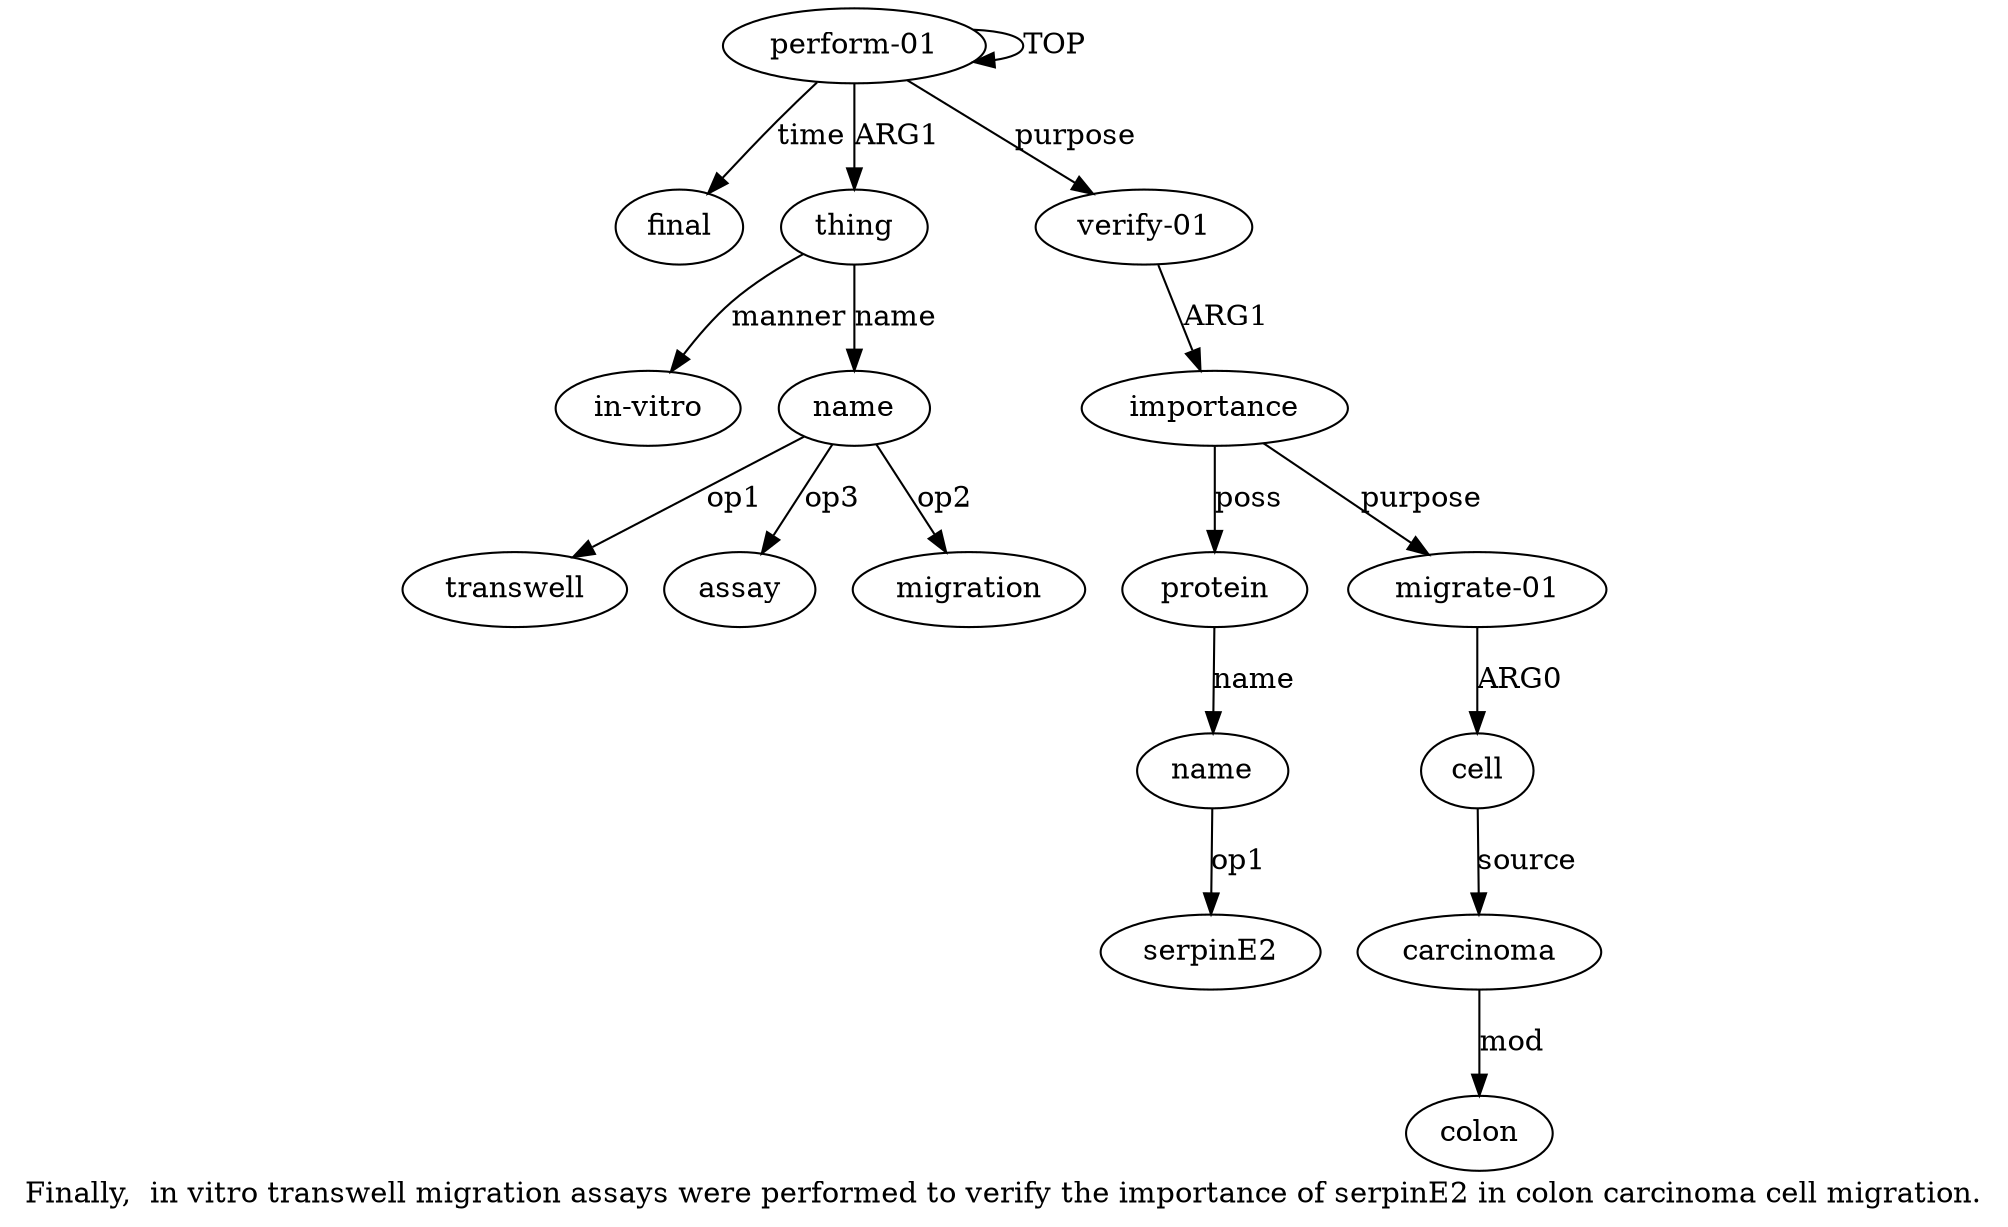 digraph  {
	graph [label="Finally,  in vitro transwell migration assays were performed to verify the importance of serpinE2 in colon carcinoma cell migration."];
	node [label="\N"];
	"a7 serpinE2"	 [color=black,
		gold_ind=-1,
		gold_label=serpinE2,
		label=serpinE2,
		test_ind=-1,
		test_label=serpinE2];
	a11	 [color=black,
		gold_ind=11,
		gold_label=colon,
		label=colon,
		test_ind=11,
		test_label=colon];
	a10	 [color=black,
		gold_ind=10,
		gold_label=carcinoma,
		label=carcinoma,
		test_ind=10,
		test_label=carcinoma];
	a10 -> a11 [key=0,
	color=black,
	gold_label=mod,
	label=mod,
	test_label=mod];
a12 [color=black,
	gold_ind=12,
	gold_label=final,
	label=final,
	test_ind=12,
	test_label=final];
"a2 transwell" [color=black,
	gold_ind=-1,
	gold_label=transwell,
	label=transwell,
	test_ind=-1,
	test_label=transwell];
a1 [color=black,
	gold_ind=1,
	gold_label=thing,
	label=thing,
	test_ind=1,
	test_label=thing];
a3 [color=black,
	gold_ind=3,
	gold_label="in-vitro",
	label="in-vitro",
	test_ind=3,
	test_label="in-vitro"];
a1 -> a3 [key=0,
color=black,
gold_label=manner,
label=manner,
test_label=manner];
a2 [color=black,
gold_ind=2,
gold_label=name,
label=name,
test_ind=2,
test_label=name];
a1 -> a2 [key=0,
color=black,
gold_label=name,
label=name,
test_label=name];
a0 [color=black,
gold_ind=0,
gold_label="perform-01",
label="perform-01",
test_ind=0,
test_label="perform-01"];
a0 -> a12 [key=0,
color=black,
gold_label=time,
label=time,
test_label=time];
a0 -> a1 [key=0,
color=black,
gold_label=ARG1,
label=ARG1,
test_label=ARG1];
a0 -> a0 [key=0,
color=black,
gold_label=TOP,
label=TOP,
test_label=TOP];
a4 [color=black,
gold_ind=4,
gold_label="verify-01",
label="verify-01",
test_ind=4,
test_label="verify-01"];
a0 -> a4 [key=0,
color=black,
gold_label=purpose,
label=purpose,
test_label=purpose];
a2 -> "a2 transwell" [key=0,
color=black,
gold_label=op1,
label=op1,
test_label=op1];
"a2 assay" [color=black,
gold_ind=-1,
gold_label=assay,
label=assay,
test_ind=-1,
test_label=assay];
a2 -> "a2 assay" [key=0,
color=black,
gold_label=op3,
label=op3,
test_label=op3];
"a2 migration" [color=black,
gold_ind=-1,
gold_label=migration,
label=migration,
test_ind=-1,
test_label=migration];
a2 -> "a2 migration" [key=0,
color=black,
gold_label=op2,
label=op2,
test_label=op2];
a5 [color=black,
gold_ind=5,
gold_label=importance,
label=importance,
test_ind=5,
test_label=importance];
a6 [color=black,
gold_ind=6,
gold_label=protein,
label=protein,
test_ind=6,
test_label=protein];
a5 -> a6 [key=0,
color=black,
gold_label=poss,
label=poss,
test_label=poss];
a8 [color=black,
gold_ind=8,
gold_label="migrate-01",
label="migrate-01",
test_ind=8,
test_label="migrate-01"];
a5 -> a8 [key=0,
color=black,
gold_label=purpose,
label=purpose,
test_label=purpose];
a4 -> a5 [key=0,
color=black,
gold_label=ARG1,
label=ARG1,
test_label=ARG1];
a7 [color=black,
gold_ind=7,
gold_label=name,
label=name,
test_ind=7,
test_label=name];
a7 -> "a7 serpinE2" [key=0,
color=black,
gold_label=op1,
label=op1,
test_label=op1];
a6 -> a7 [key=0,
color=black,
gold_label=name,
label=name,
test_label=name];
a9 [color=black,
gold_ind=9,
gold_label=cell,
label=cell,
test_ind=9,
test_label=cell];
a9 -> a10 [key=0,
color=black,
gold_label=source,
label=source,
test_label=source];
a8 -> a9 [key=0,
color=black,
gold_label=ARG0,
label=ARG0,
test_label=ARG0];
}

